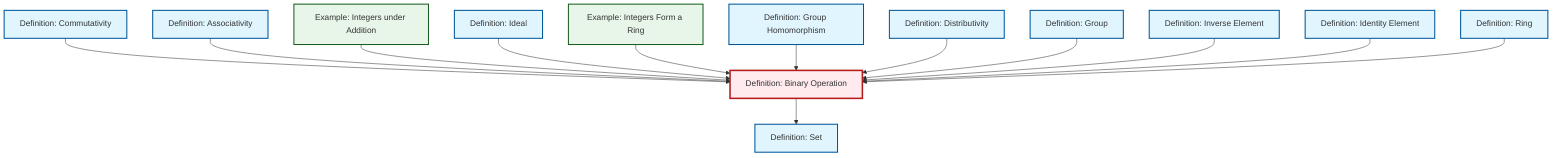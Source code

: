 graph TD
    classDef definition fill:#e1f5fe,stroke:#01579b,stroke-width:2px
    classDef theorem fill:#f3e5f5,stroke:#4a148c,stroke-width:2px
    classDef axiom fill:#fff3e0,stroke:#e65100,stroke-width:2px
    classDef example fill:#e8f5e9,stroke:#1b5e20,stroke-width:2px
    classDef current fill:#ffebee,stroke:#b71c1c,stroke-width:3px
    def-identity-element["Definition: Identity Element"]:::definition
    def-ideal["Definition: Ideal"]:::definition
    def-set["Definition: Set"]:::definition
    def-associativity["Definition: Associativity"]:::definition
    def-group["Definition: Group"]:::definition
    ex-integers-addition["Example: Integers under Addition"]:::example
    def-homomorphism["Definition: Group Homomorphism"]:::definition
    def-inverse-element["Definition: Inverse Element"]:::definition
    def-ring["Definition: Ring"]:::definition
    def-commutativity["Definition: Commutativity"]:::definition
    def-distributivity["Definition: Distributivity"]:::definition
    ex-integers-ring["Example: Integers Form a Ring"]:::example
    def-binary-operation["Definition: Binary Operation"]:::definition
    def-commutativity --> def-binary-operation
    def-binary-operation --> def-set
    def-associativity --> def-binary-operation
    ex-integers-addition --> def-binary-operation
    def-ideal --> def-binary-operation
    ex-integers-ring --> def-binary-operation
    def-homomorphism --> def-binary-operation
    def-distributivity --> def-binary-operation
    def-group --> def-binary-operation
    def-inverse-element --> def-binary-operation
    def-identity-element --> def-binary-operation
    def-ring --> def-binary-operation
    class def-binary-operation current